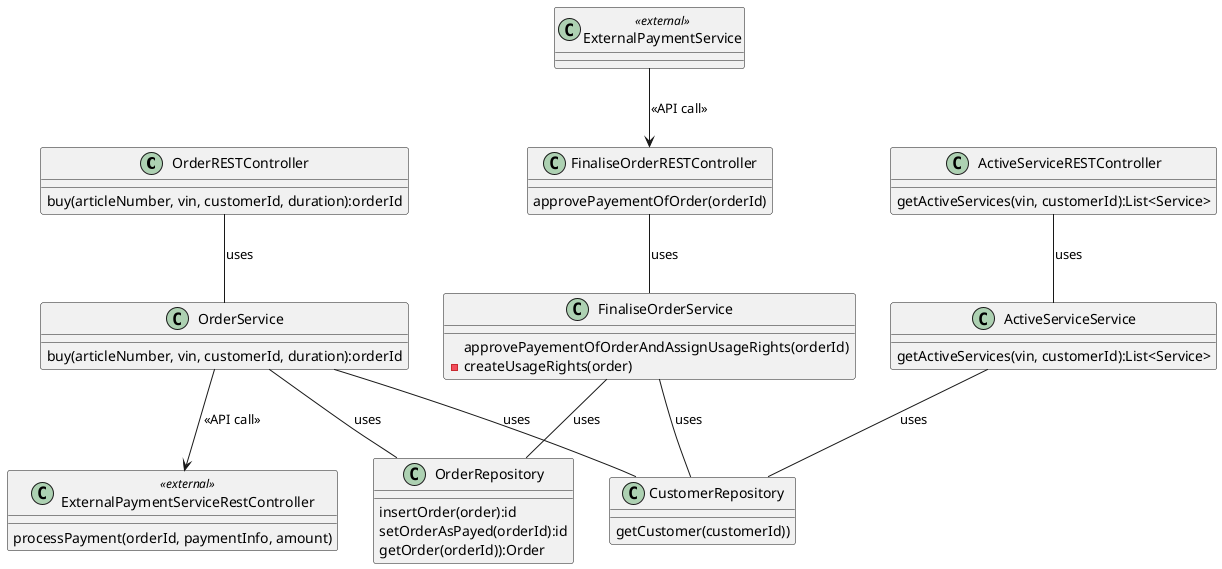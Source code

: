 @startuml

'''''' Order
class OrderRESTController{
    buy(articleNumber, vin, customerId, duration):orderId
}
class OrderService {
    buy(articleNumber, vin, customerId, duration):orderId
}
class CustomerRepository {
    getCustomer(customerId))
}

class OrderRepository{
    insertOrder(order):id
    setOrderAsPayed(orderId):id
    getOrder(orderId)):Order
}
class ExternalPaymentServiceRestController <<external>> {
    processPayment(orderId, paymentInfo, amount)
}

OrderService --> ExternalPaymentServiceRestController : <<API call>>
OrderService -- CustomerRepository : uses
OrderRESTController -- OrderService : uses
OrderService -- OrderRepository: uses

'''''' FinaliseOrder
class ExternalPaymentService <<external>>
class FinaliseOrderRESTController{
    approvePayementOfOrder(orderId)
}
class FinaliseOrderService {
    approvePayementOfOrderAndAssignUsageRights(orderId)
    -createUsageRights(order)
}
ExternalPaymentService--> FinaliseOrderRESTController: <<API call>>
FinaliseOrderRESTController -- FinaliseOrderService : uses
FinaliseOrderService -- OrderRepository: uses
FinaliseOrderService -- CustomerRepository: uses

'''''' ActiveServices
class ActiveServiceRESTController{
    getActiveServices(vin, customerId):List<Service>
}
class ActiveServiceService{
    getActiveServices(vin, customerId):List<Service>
}
ActiveServiceService -- CustomerRepository: uses
ActiveServiceRESTController -- ActiveServiceService : uses

@enduml
